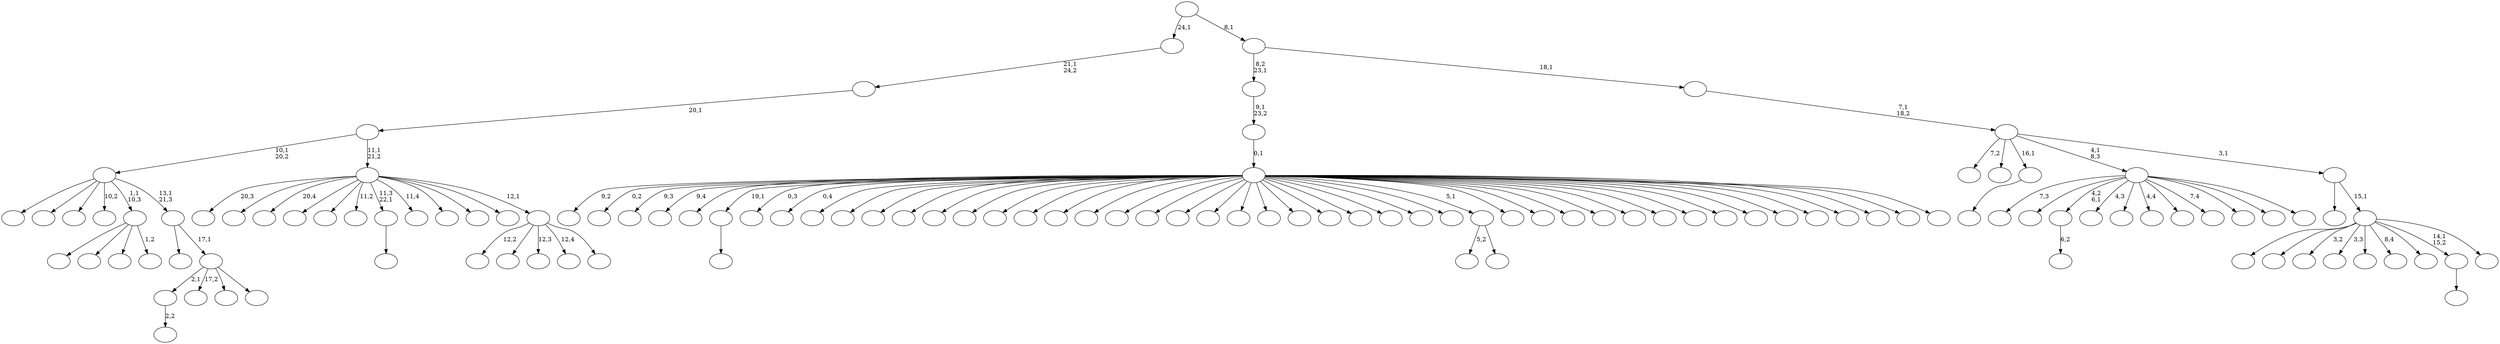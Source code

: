 digraph T {
	125 [label=""]
	124 [label=""]
	123 [label=""]
	122 [label=""]
	121 [label=""]
	120 [label=""]
	119 [label=""]
	118 [label=""]
	117 [label=""]
	116 [label=""]
	115 [label=""]
	114 [label=""]
	113 [label=""]
	112 [label=""]
	111 [label=""]
	110 [label=""]
	109 [label=""]
	108 [label=""]
	107 [label=""]
	106 [label=""]
	105 [label=""]
	104 [label=""]
	103 [label=""]
	102 [label=""]
	101 [label=""]
	100 [label=""]
	99 [label=""]
	98 [label=""]
	97 [label=""]
	96 [label=""]
	95 [label=""]
	94 [label=""]
	93 [label=""]
	92 [label=""]
	91 [label=""]
	90 [label=""]
	89 [label=""]
	88 [label=""]
	87 [label=""]
	86 [label=""]
	85 [label=""]
	84 [label=""]
	83 [label=""]
	82 [label=""]
	81 [label=""]
	80 [label=""]
	79 [label=""]
	78 [label=""]
	77 [label=""]
	76 [label=""]
	75 [label=""]
	74 [label=""]
	73 [label=""]
	72 [label=""]
	71 [label=""]
	70 [label=""]
	69 [label=""]
	68 [label=""]
	67 [label=""]
	66 [label=""]
	65 [label=""]
	64 [label=""]
	63 [label=""]
	62 [label=""]
	61 [label=""]
	60 [label=""]
	59 [label=""]
	58 [label=""]
	57 [label=""]
	56 [label=""]
	55 [label=""]
	54 [label=""]
	53 [label=""]
	52 [label=""]
	51 [label=""]
	50 [label=""]
	49 [label=""]
	48 [label=""]
	47 [label=""]
	46 [label=""]
	45 [label=""]
	44 [label=""]
	43 [label=""]
	42 [label=""]
	41 [label=""]
	40 [label=""]
	39 [label=""]
	38 [label=""]
	37 [label=""]
	36 [label=""]
	35 [label=""]
	34 [label=""]
	33 [label=""]
	32 [label=""]
	31 [label=""]
	30 [label=""]
	29 [label=""]
	28 [label=""]
	27 [label=""]
	26 [label=""]
	25 [label=""]
	24 [label=""]
	23 [label=""]
	22 [label=""]
	21 [label=""]
	20 [label=""]
	19 [label=""]
	18 [label=""]
	17 [label=""]
	16 [label=""]
	15 [label=""]
	14 [label=""]
	13 [label=""]
	12 [label=""]
	11 [label=""]
	10 [label=""]
	9 [label=""]
	8 [label=""]
	7 [label=""]
	6 [label=""]
	5 [label=""]
	4 [label=""]
	3 [label=""]
	2 [label=""]
	1 [label=""]
	0 [label=""]
	114 -> 115 [label=""]
	94 -> 95 [label="6,2"]
	64 -> 65 [label=""]
	62 -> 121 [label="5,2"]
	62 -> 63 [label=""]
	59 -> 60 [label="2,2"]
	34 -> 35 [label=""]
	31 -> 102 [label=""]
	31 -> 87 [label=""]
	31 -> 53 [label=""]
	31 -> 32 [label="1,2"]
	28 -> 29 [label=""]
	22 -> 120 [label="7,3"]
	22 -> 117 [label=""]
	22 -> 94 [label="4,2\n6,1"]
	22 -> 90 [label="4,3"]
	22 -> 85 [label=""]
	22 -> 72 [label="4,4"]
	22 -> 68 [label=""]
	22 -> 61 [label="7,4"]
	22 -> 44 [label=""]
	22 -> 41 [label=""]
	22 -> 23 [label=""]
	19 -> 59 [label="2,1"]
	19 -> 40 [label="17,2"]
	19 -> 37 [label=""]
	19 -> 20 [label=""]
	18 -> 99 [label=""]
	18 -> 19 [label="17,1"]
	17 -> 124 [label=""]
	17 -> 78 [label=""]
	17 -> 58 [label=""]
	17 -> 47 [label="10,2"]
	17 -> 31 [label="1,1\n10,3"]
	17 -> 18 [label="13,1\n21,3"]
	15 -> 91 [label="12,2"]
	15 -> 69 [label=""]
	15 -> 51 [label="12,3"]
	15 -> 27 [label="12,4"]
	15 -> 16 [label=""]
	14 -> 111 [label="20,3"]
	14 -> 101 [label=""]
	14 -> 88 [label="20,4"]
	14 -> 82 [label=""]
	14 -> 74 [label=""]
	14 -> 70 [label="11,2"]
	14 -> 64 [label="11,3\n22,1"]
	14 -> 52 [label="11,4"]
	14 -> 48 [label=""]
	14 -> 43 [label=""]
	14 -> 26 [label=""]
	14 -> 15 [label="12,1"]
	13 -> 17 [label="10,1\n20,2"]
	13 -> 14 [label="11,1\n21,2"]
	12 -> 13 [label="20,1"]
	11 -> 12 [label="21,1\n24,2"]
	9 -> 125 [label="9,2"]
	9 -> 123 [label="0,2"]
	9 -> 122 [label="9,3"]
	9 -> 118 [label="9,4"]
	9 -> 116 [label=""]
	9 -> 114 [label="19,1"]
	9 -> 113 [label="0,3"]
	9 -> 112 [label="0,4"]
	9 -> 110 [label=""]
	9 -> 109 [label=""]
	9 -> 108 [label=""]
	9 -> 107 [label=""]
	9 -> 106 [label=""]
	9 -> 104 [label=""]
	9 -> 103 [label=""]
	9 -> 98 [label=""]
	9 -> 97 [label=""]
	9 -> 93 [label=""]
	9 -> 84 [label=""]
	9 -> 83 [label=""]
	9 -> 81 [label=""]
	9 -> 80 [label=""]
	9 -> 79 [label=""]
	9 -> 77 [label=""]
	9 -> 76 [label=""]
	9 -> 75 [label=""]
	9 -> 73 [label=""]
	9 -> 71 [label=""]
	9 -> 67 [label=""]
	9 -> 66 [label=""]
	9 -> 62 [label="5,1"]
	9 -> 57 [label=""]
	9 -> 56 [label=""]
	9 -> 55 [label=""]
	9 -> 54 [label=""]
	9 -> 50 [label=""]
	9 -> 45 [label=""]
	9 -> 42 [label=""]
	9 -> 39 [label=""]
	9 -> 38 [label=""]
	9 -> 36 [label=""]
	9 -> 33 [label=""]
	9 -> 25 [label=""]
	9 -> 24 [label=""]
	9 -> 21 [label=""]
	9 -> 10 [label=""]
	8 -> 9 [label="0,1"]
	7 -> 8 [label="9,1\n23,2"]
	5 -> 119 [label=""]
	5 -> 105 [label=""]
	5 -> 96 [label="3,2"]
	5 -> 92 [label="3,3"]
	5 -> 89 [label=""]
	5 -> 86 [label="8,4"]
	5 -> 46 [label=""]
	5 -> 28 [label="14,1\n15,2"]
	5 -> 6 [label=""]
	4 -> 30 [label=""]
	4 -> 5 [label="15,1"]
	3 -> 100 [label="7,2"]
	3 -> 49 [label=""]
	3 -> 34 [label="16,1"]
	3 -> 22 [label="4,1\n8,3"]
	3 -> 4 [label="3,1"]
	2 -> 3 [label="7,1\n18,2"]
	1 -> 7 [label="8,2\n23,1"]
	1 -> 2 [label="18,1"]
	0 -> 11 [label="24,1"]
	0 -> 1 [label="8,1"]
}
